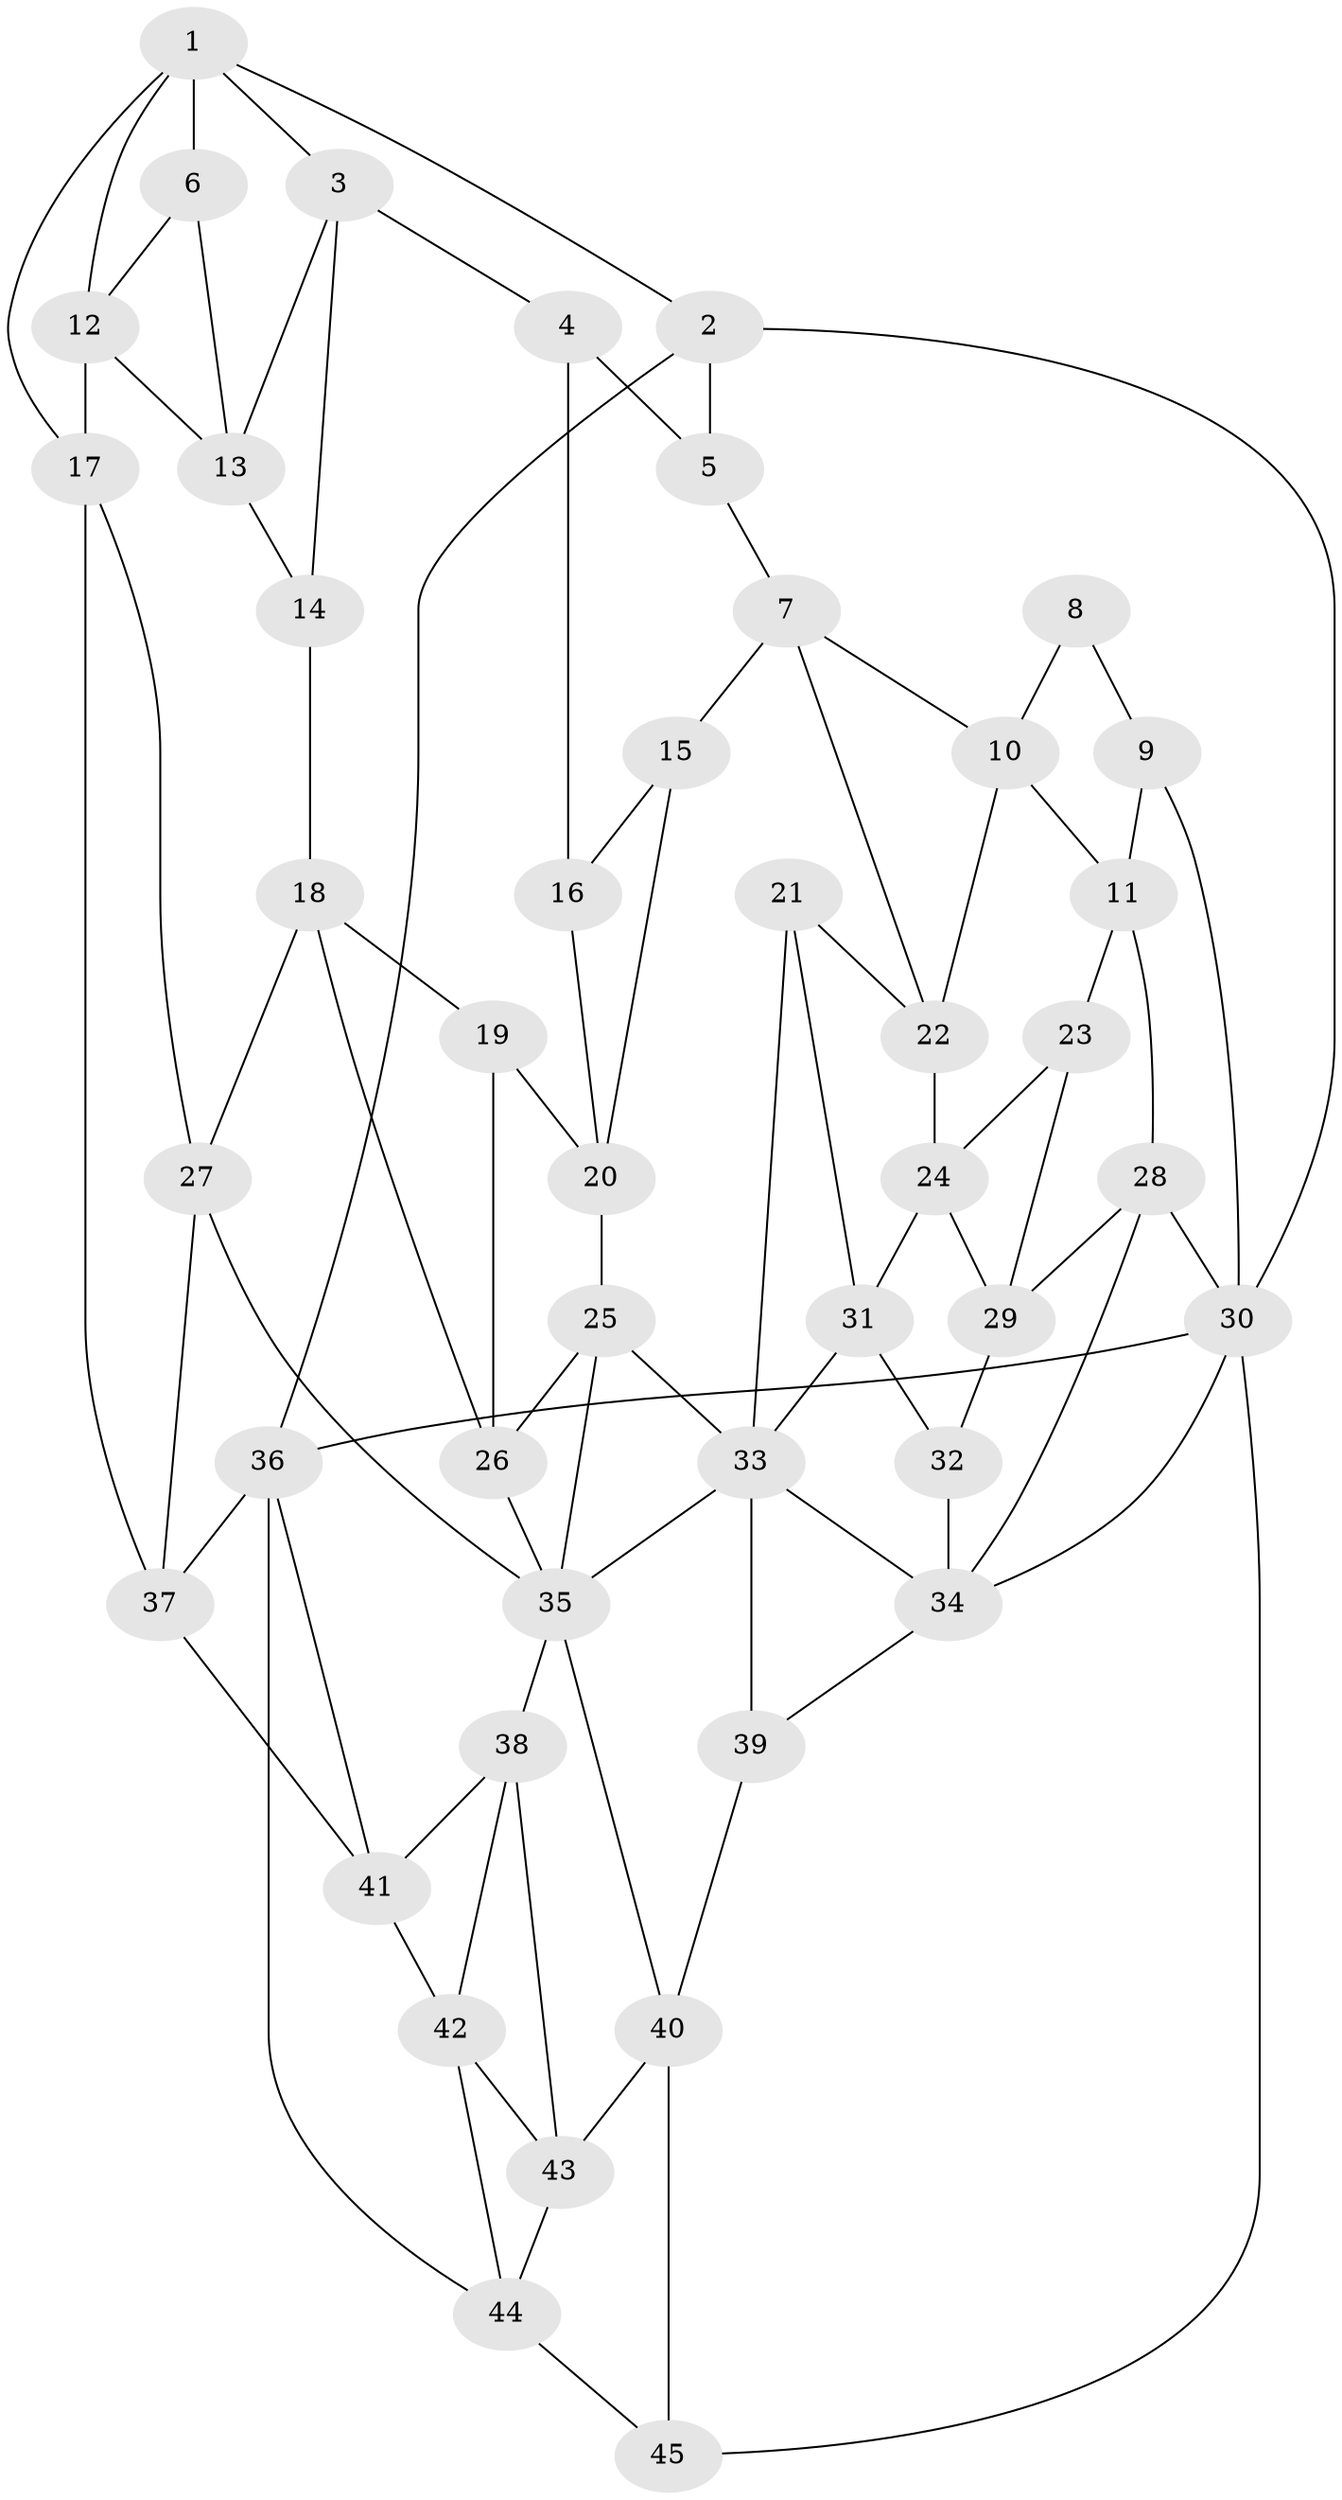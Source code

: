 // original degree distribution, {3: 0.022222222222222223, 4: 0.2, 5: 0.6, 6: 0.17777777777777778}
// Generated by graph-tools (version 1.1) at 2025/27/03/09/25 03:27:08]
// undirected, 45 vertices, 87 edges
graph export_dot {
graph [start="1"]
  node [color=gray90,style=filled];
  1;
  2;
  3;
  4;
  5;
  6;
  7;
  8;
  9;
  10;
  11;
  12;
  13;
  14;
  15;
  16;
  17;
  18;
  19;
  20;
  21;
  22;
  23;
  24;
  25;
  26;
  27;
  28;
  29;
  30;
  31;
  32;
  33;
  34;
  35;
  36;
  37;
  38;
  39;
  40;
  41;
  42;
  43;
  44;
  45;
  1 -- 2 [weight=1.0];
  1 -- 3 [weight=1.0];
  1 -- 6 [weight=1.0];
  1 -- 12 [weight=1.0];
  1 -- 17 [weight=1.0];
  2 -- 5 [weight=1.0];
  2 -- 30 [weight=1.0];
  2 -- 36 [weight=1.0];
  3 -- 4 [weight=1.0];
  3 -- 13 [weight=1.0];
  3 -- 14 [weight=1.0];
  4 -- 5 [weight=1.0];
  4 -- 16 [weight=2.0];
  5 -- 7 [weight=1.0];
  6 -- 12 [weight=1.0];
  6 -- 13 [weight=1.0];
  7 -- 10 [weight=1.0];
  7 -- 15 [weight=1.0];
  7 -- 22 [weight=1.0];
  8 -- 9 [weight=1.0];
  8 -- 10 [weight=1.0];
  9 -- 11 [weight=1.0];
  9 -- 30 [weight=1.0];
  10 -- 11 [weight=1.0];
  10 -- 22 [weight=1.0];
  11 -- 23 [weight=1.0];
  11 -- 28 [weight=1.0];
  12 -- 13 [weight=1.0];
  12 -- 17 [weight=1.0];
  13 -- 14 [weight=1.0];
  14 -- 18 [weight=1.0];
  15 -- 16 [weight=1.0];
  15 -- 20 [weight=1.0];
  16 -- 20 [weight=1.0];
  17 -- 27 [weight=1.0];
  17 -- 37 [weight=1.0];
  18 -- 19 [weight=1.0];
  18 -- 26 [weight=1.0];
  18 -- 27 [weight=1.0];
  19 -- 20 [weight=1.0];
  19 -- 26 [weight=1.0];
  20 -- 25 [weight=1.0];
  21 -- 22 [weight=1.0];
  21 -- 31 [weight=1.0];
  21 -- 33 [weight=1.0];
  22 -- 24 [weight=1.0];
  23 -- 24 [weight=1.0];
  23 -- 29 [weight=1.0];
  24 -- 29 [weight=1.0];
  24 -- 31 [weight=1.0];
  25 -- 26 [weight=1.0];
  25 -- 33 [weight=1.0];
  25 -- 35 [weight=1.0];
  26 -- 35 [weight=1.0];
  27 -- 35 [weight=1.0];
  27 -- 37 [weight=1.0];
  28 -- 29 [weight=1.0];
  28 -- 30 [weight=1.0];
  28 -- 34 [weight=1.0];
  29 -- 32 [weight=1.0];
  30 -- 34 [weight=1.0];
  30 -- 36 [weight=1.0];
  30 -- 45 [weight=1.0];
  31 -- 32 [weight=1.0];
  31 -- 33 [weight=1.0];
  32 -- 34 [weight=2.0];
  33 -- 34 [weight=1.0];
  33 -- 35 [weight=1.0];
  33 -- 39 [weight=1.0];
  34 -- 39 [weight=1.0];
  35 -- 38 [weight=1.0];
  35 -- 40 [weight=1.0];
  36 -- 37 [weight=1.0];
  36 -- 41 [weight=1.0];
  36 -- 44 [weight=1.0];
  37 -- 41 [weight=1.0];
  38 -- 41 [weight=1.0];
  38 -- 42 [weight=1.0];
  38 -- 43 [weight=1.0];
  39 -- 40 [weight=1.0];
  40 -- 43 [weight=1.0];
  40 -- 45 [weight=1.0];
  41 -- 42 [weight=1.0];
  42 -- 43 [weight=1.0];
  42 -- 44 [weight=1.0];
  43 -- 44 [weight=1.0];
  44 -- 45 [weight=1.0];
}
